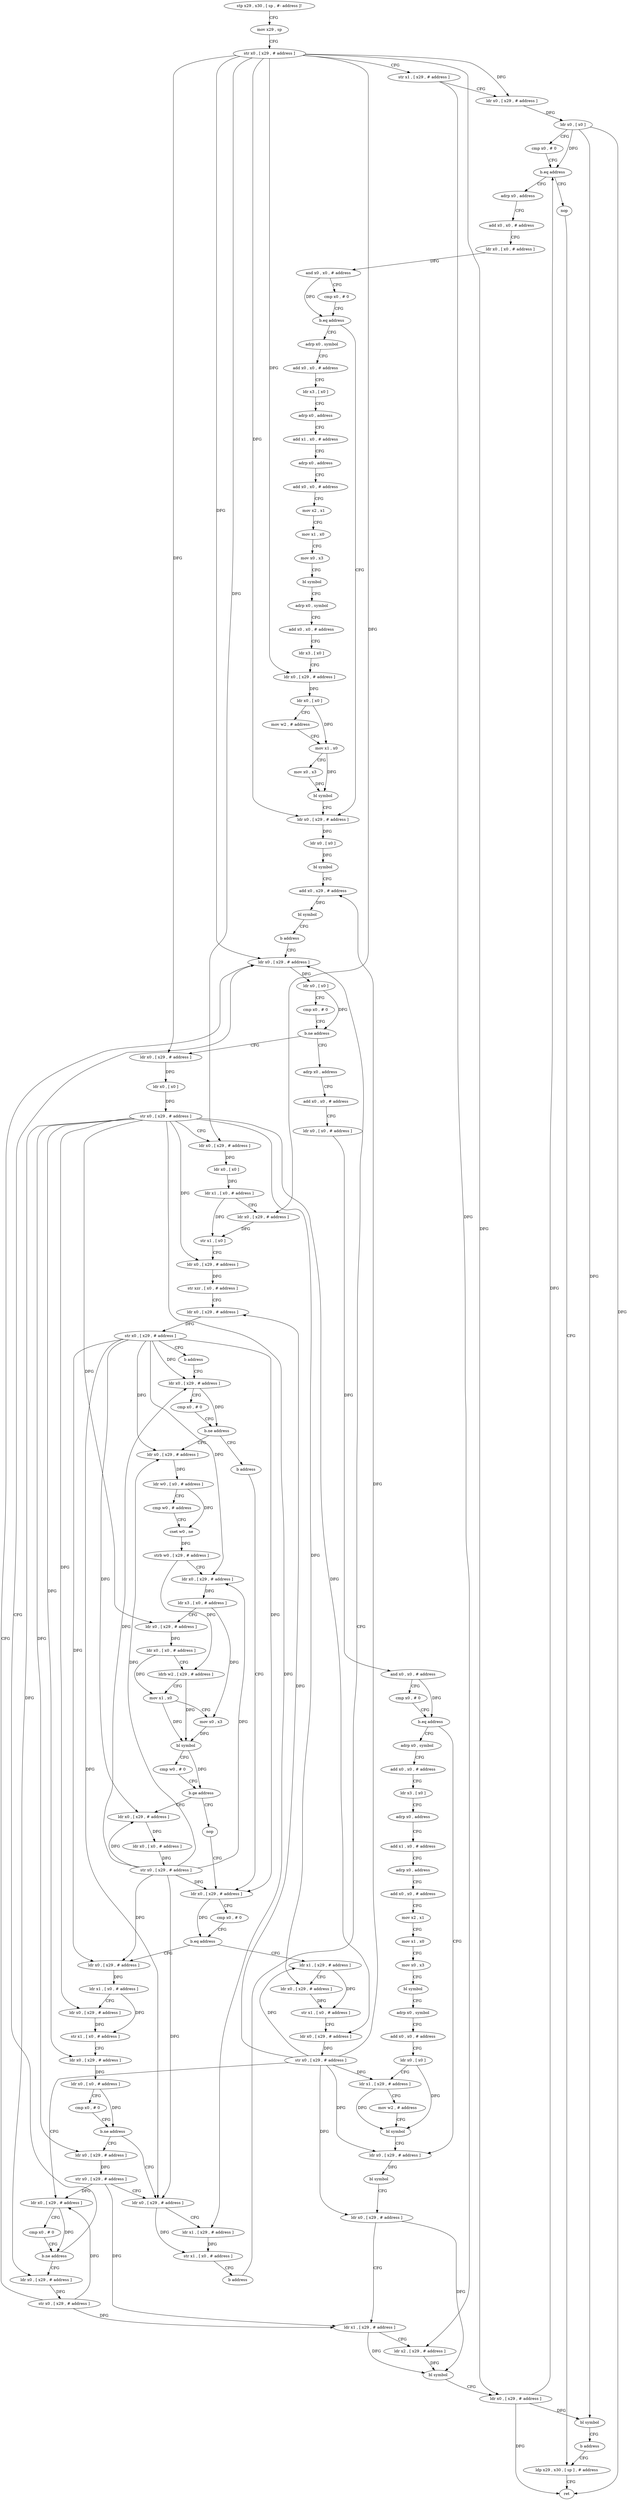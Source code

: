 digraph "func" {
"4229956" [label = "stp x29 , x30 , [ sp , #- address ]!" ]
"4229960" [label = "mov x29 , sp" ]
"4229964" [label = "str x0 , [ x29 , # address ]" ]
"4229968" [label = "str x1 , [ x29 , # address ]" ]
"4229972" [label = "ldr x0 , [ x29 , # address ]" ]
"4229976" [label = "ldr x0 , [ x0 ]" ]
"4229980" [label = "cmp x0 , # 0" ]
"4229984" [label = "b.eq address" ]
"4230512" [label = "nop" ]
"4229988" [label = "adrp x0 , address" ]
"4230516" [label = "ldp x29 , x30 , [ sp ] , # address" ]
"4229992" [label = "add x0 , x0 , # address" ]
"4229996" [label = "ldr x0 , [ x0 , # address ]" ]
"4230000" [label = "and x0 , x0 , # address" ]
"4230004" [label = "cmp x0 , # 0" ]
"4230008" [label = "b.eq address" ]
"4230092" [label = "ldr x0 , [ x29 , # address ]" ]
"4230012" [label = "adrp x0 , symbol" ]
"4230096" [label = "ldr x0 , [ x0 ]" ]
"4230100" [label = "bl symbol" ]
"4230104" [label = "add x0 , x29 , # address" ]
"4230108" [label = "bl symbol" ]
"4230112" [label = "b address" ]
"4230368" [label = "ldr x0 , [ x29 , # address ]" ]
"4230016" [label = "add x0 , x0 , # address" ]
"4230020" [label = "ldr x3 , [ x0 ]" ]
"4230024" [label = "adrp x0 , address" ]
"4230028" [label = "add x1 , x0 , # address" ]
"4230032" [label = "adrp x0 , address" ]
"4230036" [label = "add x0 , x0 , # address" ]
"4230040" [label = "mov x2 , x1" ]
"4230044" [label = "mov x1 , x0" ]
"4230048" [label = "mov x0 , x3" ]
"4230052" [label = "bl symbol" ]
"4230056" [label = "adrp x0 , symbol" ]
"4230060" [label = "add x0 , x0 , # address" ]
"4230064" [label = "ldr x3 , [ x0 ]" ]
"4230068" [label = "ldr x0 , [ x29 , # address ]" ]
"4230072" [label = "ldr x0 , [ x0 ]" ]
"4230076" [label = "mov w2 , # address" ]
"4230080" [label = "mov x1 , x0" ]
"4230084" [label = "mov x0 , x3" ]
"4230088" [label = "bl symbol" ]
"4230372" [label = "ldr x0 , [ x0 ]" ]
"4230376" [label = "cmp x0 , # 0" ]
"4230380" [label = "b.ne address" ]
"4230116" [label = "ldr x0 , [ x29 , # address ]" ]
"4230384" [label = "adrp x0 , address" ]
"4230120" [label = "ldr x0 , [ x0 ]" ]
"4230124" [label = "str x0 , [ x29 , # address ]" ]
"4230128" [label = "ldr x0 , [ x29 , # address ]" ]
"4230132" [label = "ldr x0 , [ x0 ]" ]
"4230136" [label = "ldr x1 , [ x0 , # address ]" ]
"4230140" [label = "ldr x0 , [ x29 , # address ]" ]
"4230144" [label = "str x1 , [ x0 ]" ]
"4230148" [label = "ldr x0 , [ x29 , # address ]" ]
"4230152" [label = "str xzr , [ x0 , # address ]" ]
"4230156" [label = "ldr x0 , [ x29 , # address ]" ]
"4230160" [label = "str x0 , [ x29 , # address ]" ]
"4230164" [label = "b address" ]
"4230240" [label = "ldr x0 , [ x29 , # address ]" ]
"4230388" [label = "add x0 , x0 , # address" ]
"4230392" [label = "ldr x0 , [ x0 , # address ]" ]
"4230396" [label = "and x0 , x0 , # address" ]
"4230400" [label = "cmp x0 , # 0" ]
"4230404" [label = "b.eq address" ]
"4230476" [label = "ldr x0 , [ x29 , # address ]" ]
"4230408" [label = "adrp x0 , symbol" ]
"4230244" [label = "cmp x0 , # 0" ]
"4230248" [label = "b.ne address" ]
"4230168" [label = "ldr x0 , [ x29 , # address ]" ]
"4230252" [label = "b address" ]
"4230480" [label = "bl symbol" ]
"4230484" [label = "ldr x0 , [ x29 , # address ]" ]
"4230488" [label = "ldr x1 , [ x29 , # address ]" ]
"4230492" [label = "ldr x2 , [ x29 , # address ]" ]
"4230496" [label = "bl symbol" ]
"4230500" [label = "ldr x0 , [ x29 , # address ]" ]
"4230504" [label = "bl symbol" ]
"4230508" [label = "b address" ]
"4230412" [label = "add x0 , x0 , # address" ]
"4230416" [label = "ldr x3 , [ x0 ]" ]
"4230420" [label = "adrp x0 , address" ]
"4230424" [label = "add x1 , x0 , # address" ]
"4230428" [label = "adrp x0 , address" ]
"4230432" [label = "add x0 , x0 , # address" ]
"4230436" [label = "mov x2 , x1" ]
"4230440" [label = "mov x1 , x0" ]
"4230444" [label = "mov x0 , x3" ]
"4230448" [label = "bl symbol" ]
"4230452" [label = "adrp x0 , symbol" ]
"4230456" [label = "add x0 , x0 , # address" ]
"4230460" [label = "ldr x0 , [ x0 ]" ]
"4230464" [label = "ldr x1 , [ x29 , # address ]" ]
"4230468" [label = "mov w2 , # address" ]
"4230472" [label = "bl symbol" ]
"4230172" [label = "ldr w0 , [ x0 , # address ]" ]
"4230176" [label = "cmp w0 , # address" ]
"4230180" [label = "cset w0 , ne" ]
"4230184" [label = "strb w0 , [ x29 , # address ]" ]
"4230188" [label = "ldr x0 , [ x29 , # address ]" ]
"4230192" [label = "ldr x3 , [ x0 , # address ]" ]
"4230196" [label = "ldr x0 , [ x29 , # address ]" ]
"4230200" [label = "ldr x0 , [ x0 , # address ]" ]
"4230204" [label = "ldrb w2 , [ x29 , # address ]" ]
"4230208" [label = "mov x1 , x0" ]
"4230212" [label = "mov x0 , x3" ]
"4230216" [label = "bl symbol" ]
"4230220" [label = "cmp w0 , # 0" ]
"4230224" [label = "b.ge address" ]
"4230256" [label = "nop" ]
"4230228" [label = "ldr x0 , [ x29 , # address ]" ]
"4230260" [label = "ldr x0 , [ x29 , # address ]" ]
"4230520" [label = "ret" ]
"4230232" [label = "ldr x0 , [ x0 , # address ]" ]
"4230236" [label = "str x0 , [ x29 , # address ]" ]
"4230264" [label = "cmp x0 , # 0" ]
"4230268" [label = "b.eq address" ]
"4230328" [label = "ldr x1 , [ x29 , # address ]" ]
"4230272" [label = "ldr x0 , [ x29 , # address ]" ]
"4230332" [label = "ldr x0 , [ x29 , # address ]" ]
"4230336" [label = "str x1 , [ x0 , # address ]" ]
"4230340" [label = "ldr x0 , [ x29 , # address ]" ]
"4230344" [label = "str x0 , [ x29 , # address ]" ]
"4230348" [label = "ldr x0 , [ x29 , # address ]" ]
"4230352" [label = "cmp x0 , # 0" ]
"4230356" [label = "b.ne address" ]
"4230360" [label = "ldr x0 , [ x29 , # address ]" ]
"4230276" [label = "ldr x1 , [ x0 , # address ]" ]
"4230280" [label = "ldr x0 , [ x29 , # address ]" ]
"4230284" [label = "str x1 , [ x0 , # address ]" ]
"4230288" [label = "ldr x0 , [ x29 , # address ]" ]
"4230292" [label = "ldr x0 , [ x0 , # address ]" ]
"4230296" [label = "cmp x0 , # 0" ]
"4230300" [label = "b.ne address" ]
"4230312" [label = "ldr x0 , [ x29 , # address ]" ]
"4230304" [label = "ldr x0 , [ x29 , # address ]" ]
"4230364" [label = "str x0 , [ x29 , # address ]" ]
"4230316" [label = "ldr x1 , [ x29 , # address ]" ]
"4230320" [label = "str x1 , [ x0 , # address ]" ]
"4230324" [label = "b address" ]
"4230308" [label = "str x0 , [ x29 , # address ]" ]
"4229956" -> "4229960" [ label = "CFG" ]
"4229960" -> "4229964" [ label = "CFG" ]
"4229964" -> "4229968" [ label = "CFG" ]
"4229964" -> "4229972" [ label = "DFG" ]
"4229964" -> "4230092" [ label = "DFG" ]
"4229964" -> "4230068" [ label = "DFG" ]
"4229964" -> "4230368" [ label = "DFG" ]
"4229964" -> "4230116" [ label = "DFG" ]
"4229964" -> "4230128" [ label = "DFG" ]
"4229964" -> "4230140" [ label = "DFG" ]
"4229964" -> "4230500" [ label = "DFG" ]
"4229968" -> "4229972" [ label = "CFG" ]
"4229968" -> "4230492" [ label = "DFG" ]
"4229972" -> "4229976" [ label = "DFG" ]
"4229976" -> "4229980" [ label = "CFG" ]
"4229976" -> "4229984" [ label = "DFG" ]
"4229976" -> "4230520" [ label = "DFG" ]
"4229976" -> "4230504" [ label = "DFG" ]
"4229980" -> "4229984" [ label = "CFG" ]
"4229984" -> "4230512" [ label = "CFG" ]
"4229984" -> "4229988" [ label = "CFG" ]
"4230512" -> "4230516" [ label = "CFG" ]
"4229988" -> "4229992" [ label = "CFG" ]
"4230516" -> "4230520" [ label = "CFG" ]
"4229992" -> "4229996" [ label = "CFG" ]
"4229996" -> "4230000" [ label = "DFG" ]
"4230000" -> "4230004" [ label = "CFG" ]
"4230000" -> "4230008" [ label = "DFG" ]
"4230004" -> "4230008" [ label = "CFG" ]
"4230008" -> "4230092" [ label = "CFG" ]
"4230008" -> "4230012" [ label = "CFG" ]
"4230092" -> "4230096" [ label = "DFG" ]
"4230012" -> "4230016" [ label = "CFG" ]
"4230096" -> "4230100" [ label = "DFG" ]
"4230100" -> "4230104" [ label = "CFG" ]
"4230104" -> "4230108" [ label = "DFG" ]
"4230108" -> "4230112" [ label = "CFG" ]
"4230112" -> "4230368" [ label = "CFG" ]
"4230368" -> "4230372" [ label = "DFG" ]
"4230016" -> "4230020" [ label = "CFG" ]
"4230020" -> "4230024" [ label = "CFG" ]
"4230024" -> "4230028" [ label = "CFG" ]
"4230028" -> "4230032" [ label = "CFG" ]
"4230032" -> "4230036" [ label = "CFG" ]
"4230036" -> "4230040" [ label = "CFG" ]
"4230040" -> "4230044" [ label = "CFG" ]
"4230044" -> "4230048" [ label = "CFG" ]
"4230048" -> "4230052" [ label = "CFG" ]
"4230052" -> "4230056" [ label = "CFG" ]
"4230056" -> "4230060" [ label = "CFG" ]
"4230060" -> "4230064" [ label = "CFG" ]
"4230064" -> "4230068" [ label = "CFG" ]
"4230068" -> "4230072" [ label = "DFG" ]
"4230072" -> "4230076" [ label = "CFG" ]
"4230072" -> "4230080" [ label = "DFG" ]
"4230076" -> "4230080" [ label = "CFG" ]
"4230080" -> "4230084" [ label = "CFG" ]
"4230080" -> "4230088" [ label = "DFG" ]
"4230084" -> "4230088" [ label = "DFG" ]
"4230088" -> "4230092" [ label = "CFG" ]
"4230372" -> "4230376" [ label = "CFG" ]
"4230372" -> "4230380" [ label = "DFG" ]
"4230376" -> "4230380" [ label = "CFG" ]
"4230380" -> "4230116" [ label = "CFG" ]
"4230380" -> "4230384" [ label = "CFG" ]
"4230116" -> "4230120" [ label = "DFG" ]
"4230384" -> "4230388" [ label = "CFG" ]
"4230120" -> "4230124" [ label = "DFG" ]
"4230124" -> "4230128" [ label = "CFG" ]
"4230124" -> "4230148" [ label = "DFG" ]
"4230124" -> "4230196" [ label = "DFG" ]
"4230124" -> "4230332" [ label = "DFG" ]
"4230124" -> "4230340" [ label = "DFG" ]
"4230124" -> "4230280" [ label = "DFG" ]
"4230124" -> "4230288" [ label = "DFG" ]
"4230124" -> "4230360" [ label = "DFG" ]
"4230124" -> "4230316" [ label = "DFG" ]
"4230124" -> "4230304" [ label = "DFG" ]
"4230128" -> "4230132" [ label = "DFG" ]
"4230132" -> "4230136" [ label = "DFG" ]
"4230136" -> "4230140" [ label = "CFG" ]
"4230136" -> "4230144" [ label = "DFG" ]
"4230140" -> "4230144" [ label = "DFG" ]
"4230144" -> "4230148" [ label = "CFG" ]
"4230148" -> "4230152" [ label = "DFG" ]
"4230152" -> "4230156" [ label = "CFG" ]
"4230156" -> "4230160" [ label = "DFG" ]
"4230160" -> "4230164" [ label = "CFG" ]
"4230160" -> "4230240" [ label = "DFG" ]
"4230160" -> "4230168" [ label = "DFG" ]
"4230160" -> "4230260" [ label = "DFG" ]
"4230160" -> "4230188" [ label = "DFG" ]
"4230160" -> "4230272" [ label = "DFG" ]
"4230160" -> "4230228" [ label = "DFG" ]
"4230160" -> "4230312" [ label = "DFG" ]
"4230164" -> "4230240" [ label = "CFG" ]
"4230240" -> "4230244" [ label = "CFG" ]
"4230240" -> "4230248" [ label = "DFG" ]
"4230388" -> "4230392" [ label = "CFG" ]
"4230392" -> "4230396" [ label = "DFG" ]
"4230396" -> "4230400" [ label = "CFG" ]
"4230396" -> "4230404" [ label = "DFG" ]
"4230400" -> "4230404" [ label = "CFG" ]
"4230404" -> "4230476" [ label = "CFG" ]
"4230404" -> "4230408" [ label = "CFG" ]
"4230476" -> "4230480" [ label = "DFG" ]
"4230408" -> "4230412" [ label = "CFG" ]
"4230244" -> "4230248" [ label = "CFG" ]
"4230248" -> "4230168" [ label = "CFG" ]
"4230248" -> "4230252" [ label = "CFG" ]
"4230168" -> "4230172" [ label = "DFG" ]
"4230252" -> "4230260" [ label = "CFG" ]
"4230480" -> "4230484" [ label = "CFG" ]
"4230484" -> "4230488" [ label = "CFG" ]
"4230484" -> "4230496" [ label = "DFG" ]
"4230488" -> "4230492" [ label = "CFG" ]
"4230488" -> "4230496" [ label = "DFG" ]
"4230492" -> "4230496" [ label = "DFG" ]
"4230496" -> "4230500" [ label = "CFG" ]
"4230500" -> "4230504" [ label = "DFG" ]
"4230500" -> "4229984" [ label = "DFG" ]
"4230500" -> "4230520" [ label = "DFG" ]
"4230504" -> "4230508" [ label = "CFG" ]
"4230508" -> "4230516" [ label = "CFG" ]
"4230412" -> "4230416" [ label = "CFG" ]
"4230416" -> "4230420" [ label = "CFG" ]
"4230420" -> "4230424" [ label = "CFG" ]
"4230424" -> "4230428" [ label = "CFG" ]
"4230428" -> "4230432" [ label = "CFG" ]
"4230432" -> "4230436" [ label = "CFG" ]
"4230436" -> "4230440" [ label = "CFG" ]
"4230440" -> "4230444" [ label = "CFG" ]
"4230444" -> "4230448" [ label = "CFG" ]
"4230448" -> "4230452" [ label = "CFG" ]
"4230452" -> "4230456" [ label = "CFG" ]
"4230456" -> "4230460" [ label = "CFG" ]
"4230460" -> "4230464" [ label = "CFG" ]
"4230460" -> "4230472" [ label = "DFG" ]
"4230464" -> "4230468" [ label = "CFG" ]
"4230464" -> "4230472" [ label = "DFG" ]
"4230468" -> "4230472" [ label = "CFG" ]
"4230472" -> "4230476" [ label = "CFG" ]
"4230172" -> "4230176" [ label = "CFG" ]
"4230172" -> "4230180" [ label = "DFG" ]
"4230176" -> "4230180" [ label = "CFG" ]
"4230180" -> "4230184" [ label = "DFG" ]
"4230184" -> "4230188" [ label = "CFG" ]
"4230184" -> "4230204" [ label = "DFG" ]
"4230188" -> "4230192" [ label = "DFG" ]
"4230192" -> "4230196" [ label = "CFG" ]
"4230192" -> "4230212" [ label = "DFG" ]
"4230196" -> "4230200" [ label = "DFG" ]
"4230200" -> "4230204" [ label = "CFG" ]
"4230200" -> "4230208" [ label = "DFG" ]
"4230204" -> "4230208" [ label = "CFG" ]
"4230204" -> "4230216" [ label = "DFG" ]
"4230208" -> "4230212" [ label = "CFG" ]
"4230208" -> "4230216" [ label = "DFG" ]
"4230212" -> "4230216" [ label = "DFG" ]
"4230216" -> "4230220" [ label = "CFG" ]
"4230216" -> "4230224" [ label = "DFG" ]
"4230220" -> "4230224" [ label = "CFG" ]
"4230224" -> "4230256" [ label = "CFG" ]
"4230224" -> "4230228" [ label = "CFG" ]
"4230256" -> "4230260" [ label = "CFG" ]
"4230228" -> "4230232" [ label = "DFG" ]
"4230260" -> "4230264" [ label = "CFG" ]
"4230260" -> "4230268" [ label = "DFG" ]
"4230232" -> "4230236" [ label = "DFG" ]
"4230236" -> "4230240" [ label = "DFG" ]
"4230236" -> "4230168" [ label = "DFG" ]
"4230236" -> "4230260" [ label = "DFG" ]
"4230236" -> "4230188" [ label = "DFG" ]
"4230236" -> "4230272" [ label = "DFG" ]
"4230236" -> "4230228" [ label = "DFG" ]
"4230236" -> "4230312" [ label = "DFG" ]
"4230264" -> "4230268" [ label = "CFG" ]
"4230268" -> "4230328" [ label = "CFG" ]
"4230268" -> "4230272" [ label = "CFG" ]
"4230328" -> "4230332" [ label = "CFG" ]
"4230328" -> "4230336" [ label = "DFG" ]
"4230272" -> "4230276" [ label = "DFG" ]
"4230332" -> "4230336" [ label = "DFG" ]
"4230336" -> "4230340" [ label = "CFG" ]
"4230340" -> "4230344" [ label = "DFG" ]
"4230344" -> "4230348" [ label = "CFG" ]
"4230344" -> "4230104" [ label = "DFG" ]
"4230344" -> "4230156" [ label = "DFG" ]
"4230344" -> "4230476" [ label = "DFG" ]
"4230344" -> "4230484" [ label = "DFG" ]
"4230344" -> "4230464" [ label = "DFG" ]
"4230344" -> "4230328" [ label = "DFG" ]
"4230348" -> "4230352" [ label = "CFG" ]
"4230348" -> "4230356" [ label = "DFG" ]
"4230352" -> "4230356" [ label = "CFG" ]
"4230356" -> "4230368" [ label = "CFG" ]
"4230356" -> "4230360" [ label = "CFG" ]
"4230360" -> "4230364" [ label = "DFG" ]
"4230276" -> "4230280" [ label = "CFG" ]
"4230276" -> "4230284" [ label = "DFG" ]
"4230280" -> "4230284" [ label = "DFG" ]
"4230284" -> "4230288" [ label = "CFG" ]
"4230288" -> "4230292" [ label = "DFG" ]
"4230292" -> "4230296" [ label = "CFG" ]
"4230292" -> "4230300" [ label = "DFG" ]
"4230296" -> "4230300" [ label = "CFG" ]
"4230300" -> "4230312" [ label = "CFG" ]
"4230300" -> "4230304" [ label = "CFG" ]
"4230312" -> "4230316" [ label = "CFG" ]
"4230312" -> "4230320" [ label = "DFG" ]
"4230304" -> "4230308" [ label = "DFG" ]
"4230364" -> "4230368" [ label = "CFG" ]
"4230364" -> "4230488" [ label = "DFG" ]
"4230364" -> "4230348" [ label = "DFG" ]
"4230316" -> "4230320" [ label = "DFG" ]
"4230320" -> "4230324" [ label = "CFG" ]
"4230324" -> "4230368" [ label = "CFG" ]
"4230308" -> "4230312" [ label = "CFG" ]
"4230308" -> "4230488" [ label = "DFG" ]
"4230308" -> "4230348" [ label = "DFG" ]
}
